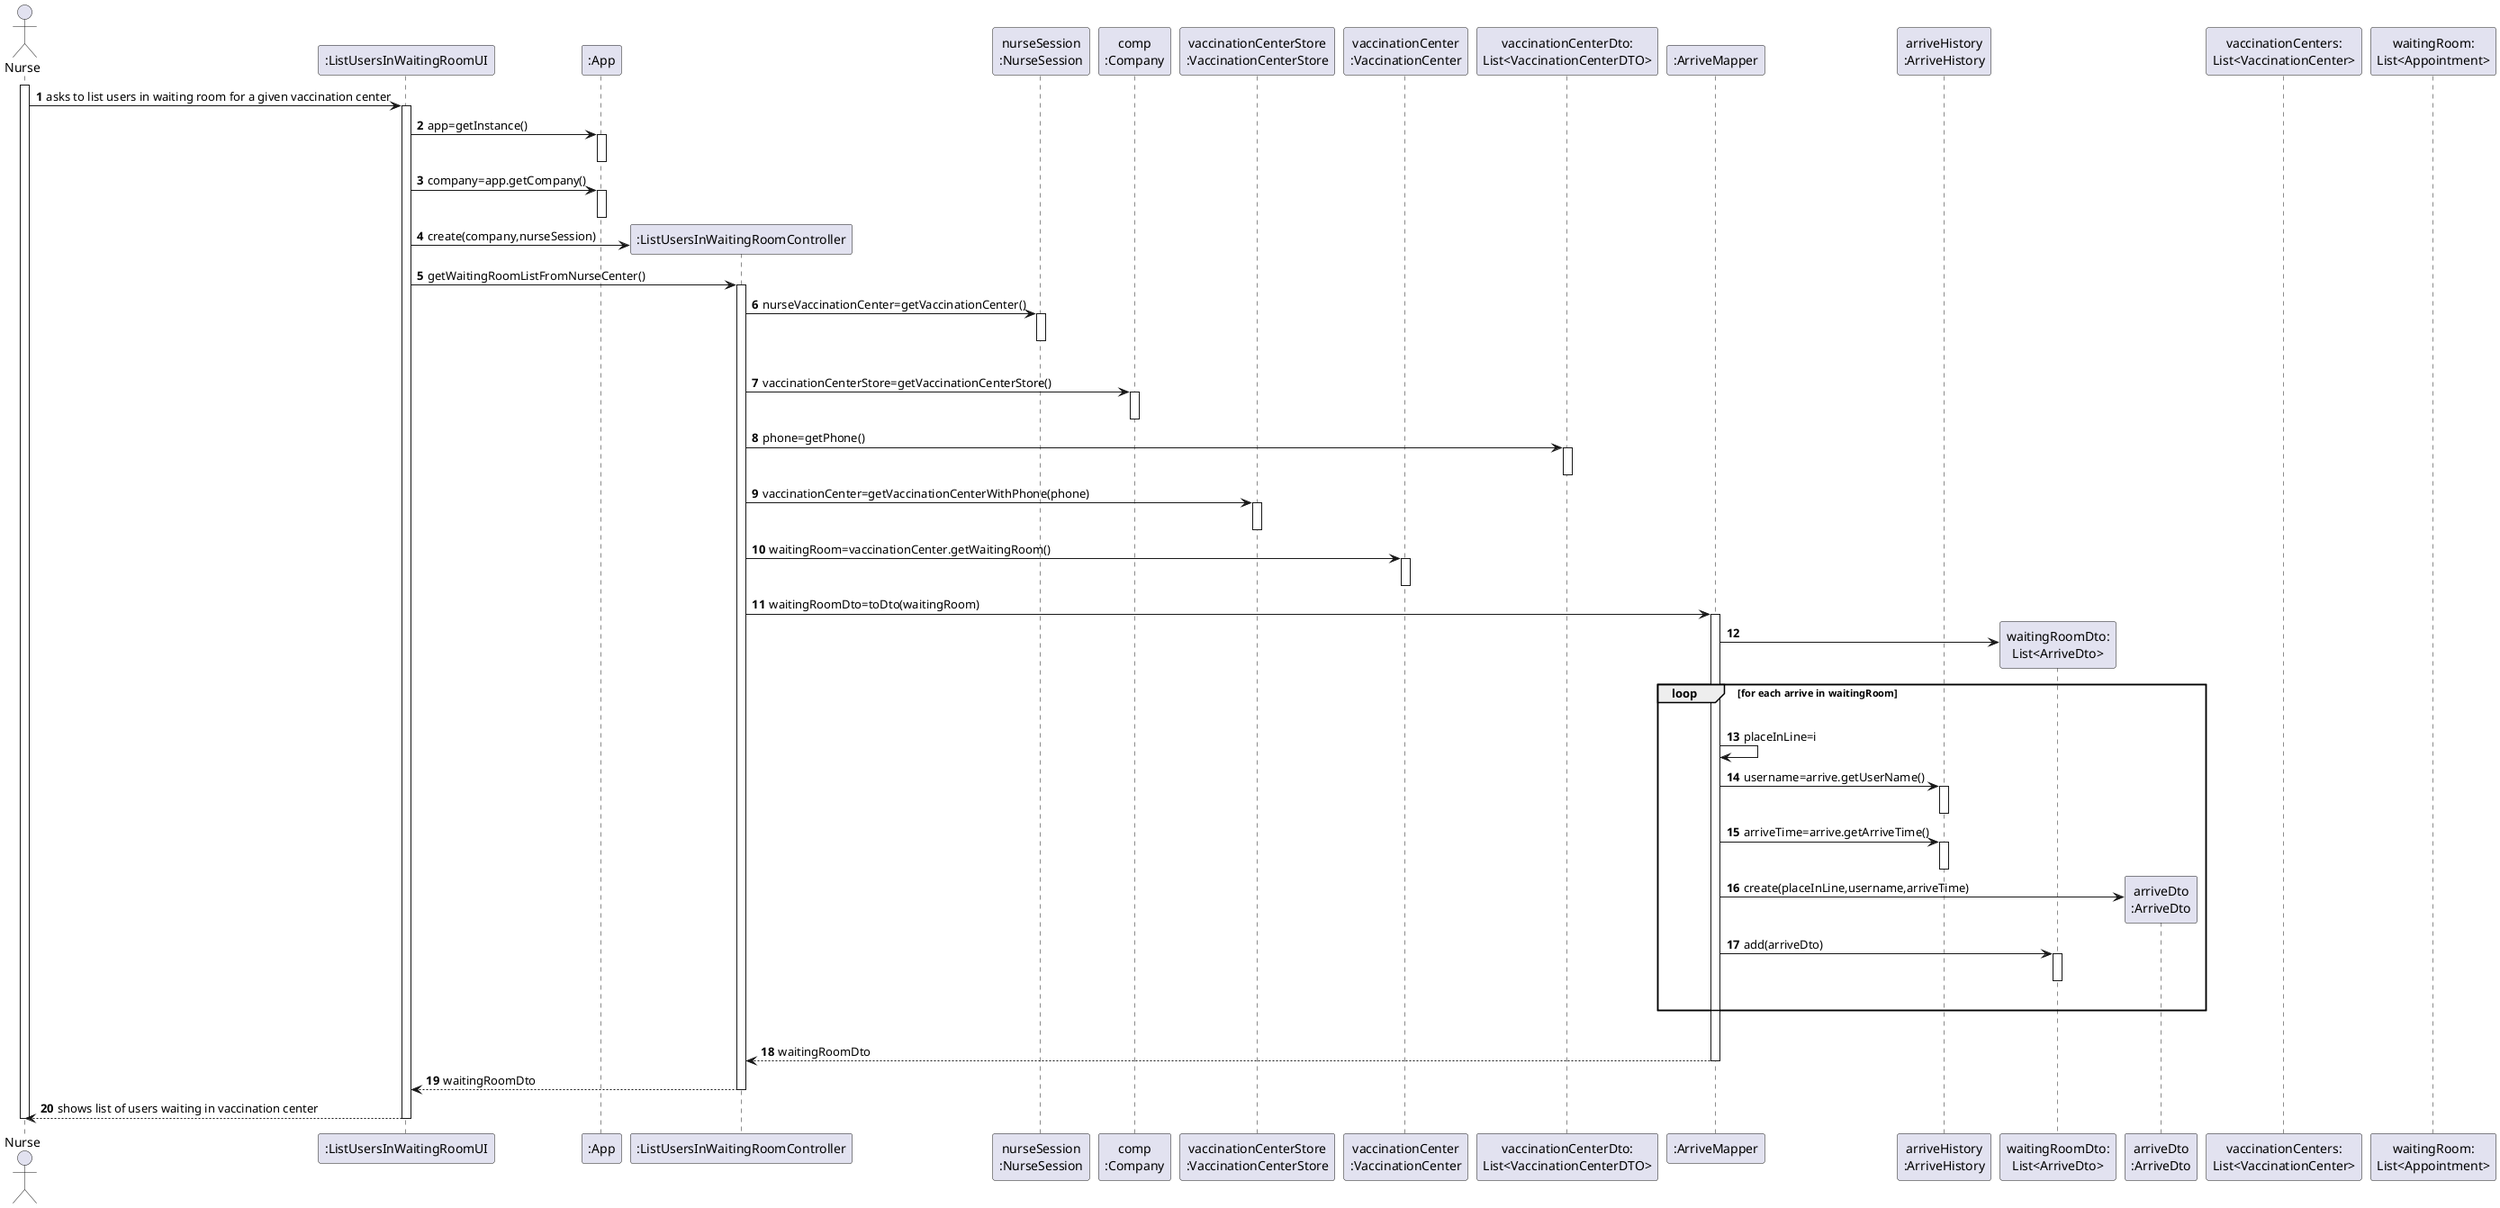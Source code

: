 @startuml
autonumber
'hide footbox
actor "Nurse" as NURSE

participant ":ListUsersInWaitingRoomUI" as UI
activate NURSE
NURSE -> UI : asks to list users in waiting room for a given vaccination center
activate UI
participant ":App" as APP
UI -> APP : app=getInstance()
activate APP
deactivate APP
UI -> APP : company=app.getCompany()
activate APP
deactivate APP

create ":ListUsersInWaitingRoomController" as CTRL

UI -> CTRL : create(company,nurseSession)

participant "nurseSession\n:NurseSession" as FAC
participant "comp\n:Company" as COMP
participant "vaccinationCenterStore\n:VaccinationCenterStore" as VACS
participant "vaccinationCenter\n:VaccinationCenter" as VACC
participant "vaccinationCenterDto:\nList<VaccinationCenterDTO>" as VACCDTO
participant ":ArriveMapper" as ARRM
participant "arriveHistory\n:ArriveHistory" as ARR
participant "arrive:Arrive" as ARR


UI -> CTRL : getWaitingRoomListFromNurseCenter()
activate CTRL
CTRL -> FAC : nurseVaccinationCenter=getVaccinationCenter()
activate FAC
deactivate FAC
|||

CTRL -> COMP : vaccinationCenterStore=getVaccinationCenterStore()
activate COMP
deactivate

CTRL -> VACCDTO : phone=getPhone()
activate VACCDTO
deactivate VACCDTO

CTRL -> VACS : vaccinationCenter=getVaccinationCenterWithPhone(phone)
activate VACS
deactivate VACS

CTRL -> VACC : waitingRoom=vaccinationCenter.getWaitingRoom()
activate VACC
deactivate VACC

CTRL -> ARRM : waitingRoomDto=toDto(waitingRoom)
activate ARRM

create "waitingRoomDto:\nList<ArriveDto>" as WAITDTO

ARRM -> WAITDTO

loop for each arrive in waitingRoom
|||
  ARRM -> ARRM : placeInLine=i
  ARRM -> ARR : username=arrive.getUserName()
  activate ARR
  deactivate ARR
  ARRM -> ARR : arriveTime=arrive.getArriveTime()
  activate ARR
  deactivate ARR

  create "arriveDto\n:ArriveDto" as APODTO
  ARRM -> APODTO : create(placeInLine,username,arriveTime)

  ARRM -> WAITDTO : add(arriveDto)
  activate WAITDTO
  deactivate WAITDTO
|||
end

|||
ARRM --> CTRL : waitingRoomDto 

deactivate ARRM

CTRL --> UI: waitingRoomDto

deactivate COMP
deactivate CTRL
UI --> NURSE: shows list of users waiting in vaccination center
deactivate UI

deactivate UI
deactivate CTRL
deactivate NURSE

participant "vaccinationCenters:\nList<VaccinationCenter>"
participant "waitingRoom:\nList<Appointment>"

@enduml
